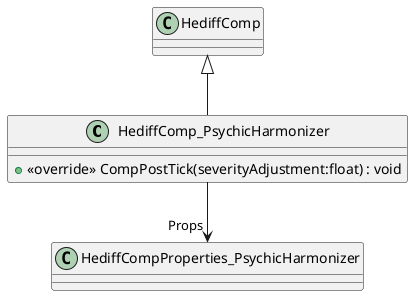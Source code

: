 @startuml
class HediffComp_PsychicHarmonizer {
    + <<override>> CompPostTick(severityAdjustment:float) : void
}
HediffComp <|-- HediffComp_PsychicHarmonizer
HediffComp_PsychicHarmonizer --> "Props" HediffCompProperties_PsychicHarmonizer
@enduml
